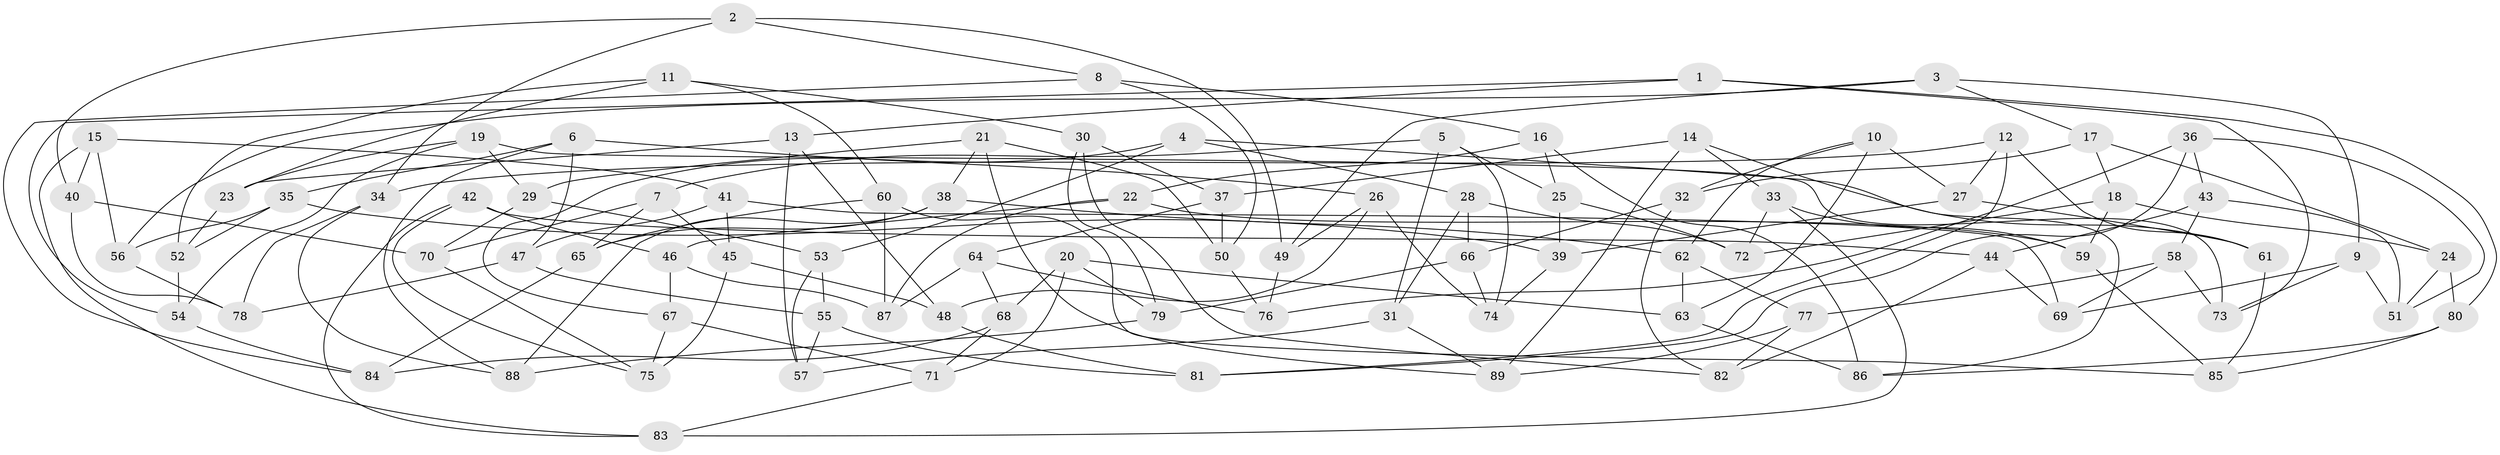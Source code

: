 // Generated by graph-tools (version 1.1) at 2025/02/03/09/25 03:02:54]
// undirected, 89 vertices, 178 edges
graph export_dot {
graph [start="1"]
  node [color=gray90,style=filled];
  1;
  2;
  3;
  4;
  5;
  6;
  7;
  8;
  9;
  10;
  11;
  12;
  13;
  14;
  15;
  16;
  17;
  18;
  19;
  20;
  21;
  22;
  23;
  24;
  25;
  26;
  27;
  28;
  29;
  30;
  31;
  32;
  33;
  34;
  35;
  36;
  37;
  38;
  39;
  40;
  41;
  42;
  43;
  44;
  45;
  46;
  47;
  48;
  49;
  50;
  51;
  52;
  53;
  54;
  55;
  56;
  57;
  58;
  59;
  60;
  61;
  62;
  63;
  64;
  65;
  66;
  67;
  68;
  69;
  70;
  71;
  72;
  73;
  74;
  75;
  76;
  77;
  78;
  79;
  80;
  81;
  82;
  83;
  84;
  85;
  86;
  87;
  88;
  89;
  1 -- 13;
  1 -- 80;
  1 -- 54;
  1 -- 73;
  2 -- 8;
  2 -- 40;
  2 -- 34;
  2 -- 49;
  3 -- 17;
  3 -- 49;
  3 -- 9;
  3 -- 56;
  4 -- 67;
  4 -- 28;
  4 -- 61;
  4 -- 53;
  5 -- 31;
  5 -- 7;
  5 -- 25;
  5 -- 74;
  6 -- 35;
  6 -- 47;
  6 -- 26;
  6 -- 88;
  7 -- 65;
  7 -- 70;
  7 -- 45;
  8 -- 84;
  8 -- 16;
  8 -- 50;
  9 -- 51;
  9 -- 73;
  9 -- 69;
  10 -- 27;
  10 -- 63;
  10 -- 62;
  10 -- 32;
  11 -- 30;
  11 -- 23;
  11 -- 52;
  11 -- 60;
  12 -- 27;
  12 -- 81;
  12 -- 61;
  12 -- 34;
  13 -- 57;
  13 -- 48;
  13 -- 23;
  14 -- 89;
  14 -- 37;
  14 -- 33;
  14 -- 86;
  15 -- 41;
  15 -- 56;
  15 -- 40;
  15 -- 83;
  16 -- 86;
  16 -- 25;
  16 -- 22;
  17 -- 18;
  17 -- 32;
  17 -- 24;
  18 -- 72;
  18 -- 24;
  18 -- 59;
  19 -- 54;
  19 -- 29;
  19 -- 23;
  19 -- 73;
  20 -- 71;
  20 -- 79;
  20 -- 68;
  20 -- 63;
  21 -- 29;
  21 -- 50;
  21 -- 89;
  21 -- 38;
  22 -- 87;
  22 -- 46;
  22 -- 59;
  23 -- 52;
  24 -- 80;
  24 -- 51;
  25 -- 39;
  25 -- 72;
  26 -- 49;
  26 -- 74;
  26 -- 48;
  27 -- 39;
  27 -- 61;
  28 -- 66;
  28 -- 72;
  28 -- 31;
  29 -- 70;
  29 -- 53;
  30 -- 82;
  30 -- 79;
  30 -- 37;
  31 -- 89;
  31 -- 57;
  32 -- 66;
  32 -- 82;
  33 -- 72;
  33 -- 59;
  33 -- 83;
  34 -- 88;
  34 -- 78;
  35 -- 52;
  35 -- 39;
  35 -- 56;
  36 -- 81;
  36 -- 51;
  36 -- 76;
  36 -- 43;
  37 -- 50;
  37 -- 64;
  38 -- 88;
  38 -- 62;
  38 -- 65;
  39 -- 74;
  40 -- 70;
  40 -- 78;
  41 -- 45;
  41 -- 69;
  41 -- 47;
  42 -- 44;
  42 -- 75;
  42 -- 46;
  42 -- 83;
  43 -- 51;
  43 -- 44;
  43 -- 58;
  44 -- 82;
  44 -- 69;
  45 -- 48;
  45 -- 75;
  46 -- 67;
  46 -- 87;
  47 -- 55;
  47 -- 78;
  48 -- 81;
  49 -- 76;
  50 -- 76;
  52 -- 54;
  53 -- 57;
  53 -- 55;
  54 -- 84;
  55 -- 81;
  55 -- 57;
  56 -- 78;
  58 -- 77;
  58 -- 69;
  58 -- 73;
  59 -- 85;
  60 -- 87;
  60 -- 85;
  60 -- 65;
  61 -- 85;
  62 -- 63;
  62 -- 77;
  63 -- 86;
  64 -- 87;
  64 -- 68;
  64 -- 76;
  65 -- 84;
  66 -- 79;
  66 -- 74;
  67 -- 71;
  67 -- 75;
  68 -- 84;
  68 -- 71;
  70 -- 75;
  71 -- 83;
  77 -- 89;
  77 -- 82;
  79 -- 88;
  80 -- 85;
  80 -- 86;
}
